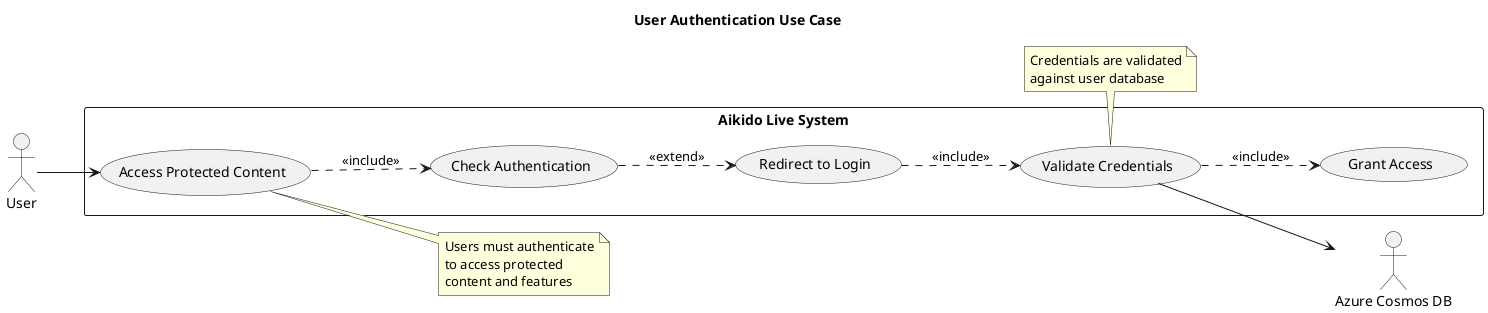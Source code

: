 @startuml uc-user-authentication


title User Authentication Use Case

left to right direction

actor "User" as user
actor "Azure Cosmos DB" as cosmosdb

rectangle "Aikido Live System" {
  usecase "Access Protected Content" as UC1
  usecase "Check Authentication" as UC2
  usecase "Redirect to Login" as UC3
  usecase "Validate Credentials" as UC4
  usecase "Grant Access" as UC5
  
  UC1 ..> UC2 : <<include>>
  UC2 ..> UC3 : <<extend>>
  UC3 ..> UC4 : <<include>>
  UC4 ..> UC5 : <<include>>
}

user --> UC1
UC4 --> cosmosdb

note right of UC1
  Users must authenticate
  to access protected
  content and features
end note

note bottom of UC4
  Credentials are validated
  against user database
end note

@enduml

